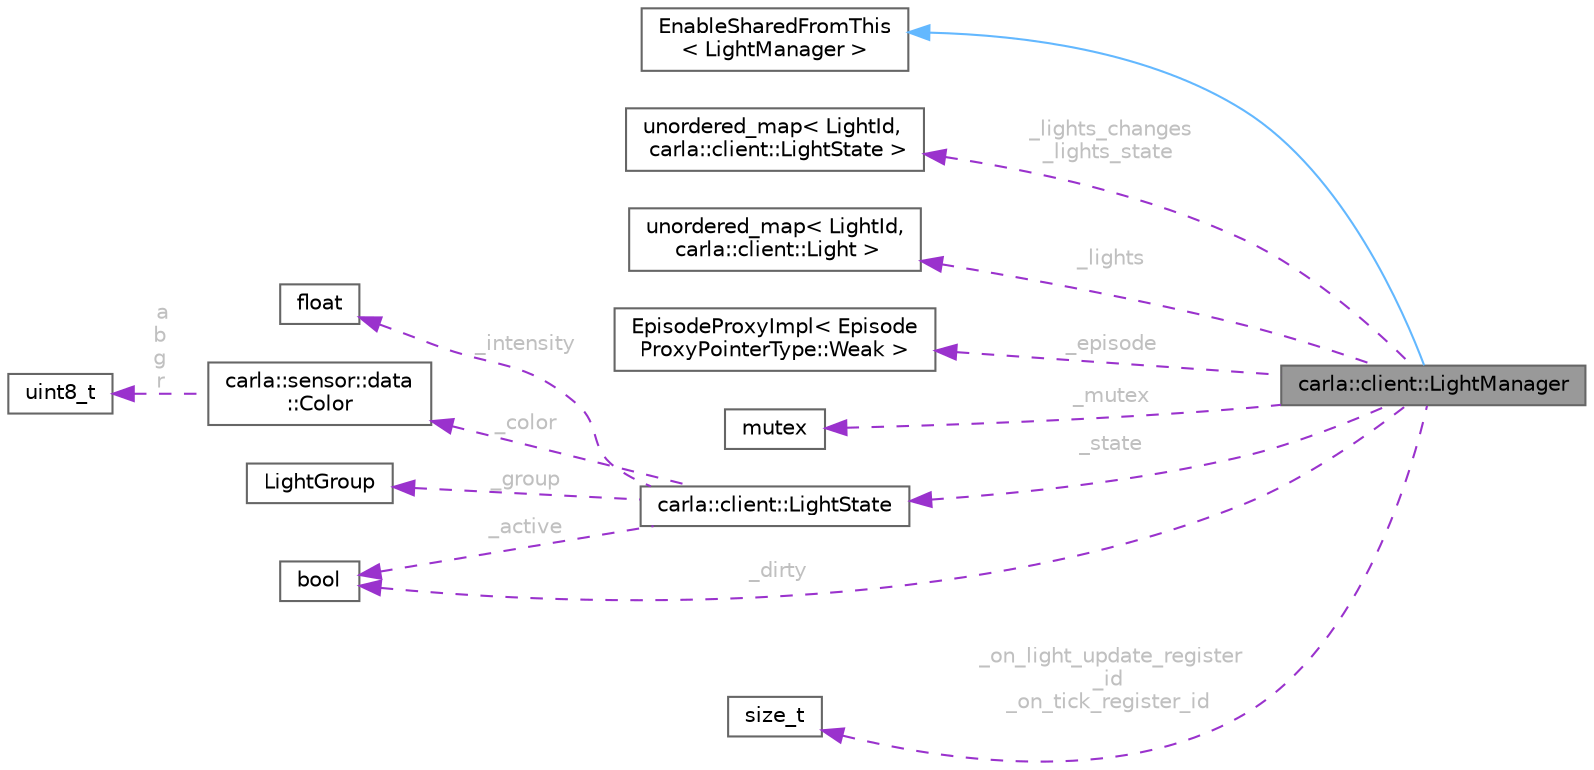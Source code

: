 digraph "carla::client::LightManager"
{
 // INTERACTIVE_SVG=YES
 // LATEX_PDF_SIZE
  bgcolor="transparent";
  edge [fontname=Helvetica,fontsize=10,labelfontname=Helvetica,labelfontsize=10];
  node [fontname=Helvetica,fontsize=10,shape=box,height=0.2,width=0.4];
  rankdir="LR";
  Node1 [id="Node000001",label="carla::client::LightManager",height=0.2,width=0.4,color="gray40", fillcolor="grey60", style="filled", fontcolor="black",tooltip=" "];
  Node2 -> Node1 [id="edge1_Node000001_Node000002",dir="back",color="steelblue1",style="solid",tooltip=" "];
  Node2 [id="Node000002",label="EnableSharedFromThis\l\< LightManager \>",height=0.2,width=0.4,color="gray40", fillcolor="white", style="filled",URL="$da/d05/classEnableSharedFromThis.html",tooltip=" "];
  Node3 -> Node1 [id="edge2_Node000001_Node000003",dir="back",color="darkorchid3",style="dashed",tooltip=" ",label=" _lights_changes\n_lights_state",fontcolor="grey" ];
  Node3 [id="Node000003",label="unordered_map\< LightId,\l carla::client::LightState \>",height=0.2,width=0.4,color="gray40", fillcolor="white", style="filled",tooltip=" "];
  Node4 -> Node1 [id="edge3_Node000001_Node000004",dir="back",color="darkorchid3",style="dashed",tooltip=" ",label=" _lights",fontcolor="grey" ];
  Node4 [id="Node000004",label="unordered_map\< LightId,\l carla::client::Light \>",height=0.2,width=0.4,color="gray40", fillcolor="white", style="filled",tooltip=" "];
  Node5 -> Node1 [id="edge4_Node000001_Node000005",dir="back",color="darkorchid3",style="dashed",tooltip=" ",label=" _episode",fontcolor="grey" ];
  Node5 [id="Node000005",label="EpisodeProxyImpl\< Episode\lProxyPointerType::Weak \>",height=0.2,width=0.4,color="gray40", fillcolor="white", style="filled",tooltip=" "];
  Node6 -> Node1 [id="edge5_Node000001_Node000006",dir="back",color="darkorchid3",style="dashed",tooltip=" ",label=" _mutex",fontcolor="grey" ];
  Node6 [id="Node000006",label="mutex",height=0.2,width=0.4,color="gray40", fillcolor="white", style="filled",tooltip=" "];
  Node7 -> Node1 [id="edge6_Node000001_Node000007",dir="back",color="darkorchid3",style="dashed",tooltip=" ",label=" _state",fontcolor="grey" ];
  Node7 [id="Node000007",label="carla::client::LightState",height=0.2,width=0.4,color="gray40", fillcolor="white", style="filled",URL="$d9/d19/structcarla_1_1client_1_1LightState.html",tooltip=" "];
  Node8 -> Node7 [id="edge7_Node000007_Node000008",dir="back",color="darkorchid3",style="dashed",tooltip=" ",label=" _intensity",fontcolor="grey" ];
  Node8 [id="Node000008",label="float",height=0.2,width=0.4,color="gray40", fillcolor="white", style="filled",tooltip=" "];
  Node9 -> Node7 [id="edge8_Node000007_Node000009",dir="back",color="darkorchid3",style="dashed",tooltip=" ",label=" _color",fontcolor="grey" ];
  Node9 [id="Node000009",label="carla::sensor::data\l::Color",height=0.2,width=0.4,color="gray40", fillcolor="white", style="filled",URL="$d2/dec/structcarla_1_1sensor_1_1data_1_1Color.html",tooltip="A 32-bit BGRA color."];
  Node10 -> Node9 [id="edge9_Node000009_Node000010",dir="back",color="darkorchid3",style="dashed",tooltip=" ",label=" a\nb\ng\nr",fontcolor="grey" ];
  Node10 [id="Node000010",label="uint8_t",height=0.2,width=0.4,color="gray40", fillcolor="white", style="filled",tooltip=" "];
  Node11 -> Node7 [id="edge10_Node000007_Node000011",dir="back",color="darkorchid3",style="dashed",tooltip=" ",label=" _group",fontcolor="grey" ];
  Node11 [id="Node000011",label="LightGroup",height=0.2,width=0.4,color="gray40", fillcolor="white", style="filled",tooltip=" "];
  Node12 -> Node7 [id="edge11_Node000007_Node000012",dir="back",color="darkorchid3",style="dashed",tooltip=" ",label=" _active",fontcolor="grey" ];
  Node12 [id="Node000012",label="bool",height=0.2,width=0.4,color="gray40", fillcolor="white", style="filled",tooltip=" "];
  Node13 -> Node1 [id="edge12_Node000001_Node000013",dir="back",color="darkorchid3",style="dashed",tooltip=" ",label=" _on_light_update_register\l_id\n_on_tick_register_id",fontcolor="grey" ];
  Node13 [id="Node000013",label="size_t",height=0.2,width=0.4,color="gray40", fillcolor="white", style="filled",tooltip=" "];
  Node12 -> Node1 [id="edge13_Node000001_Node000012",dir="back",color="darkorchid3",style="dashed",tooltip=" ",label=" _dirty",fontcolor="grey" ];
}
